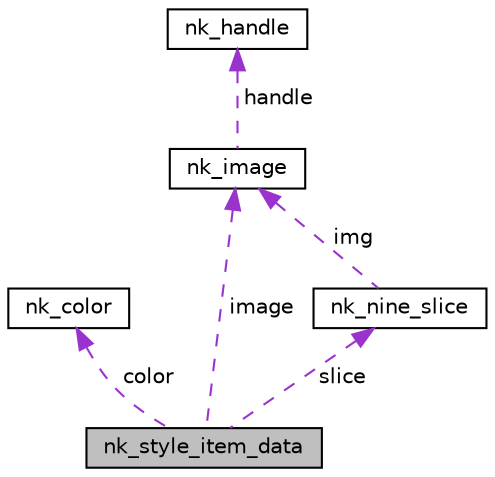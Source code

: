 digraph "nk_style_item_data"
{
 // LATEX_PDF_SIZE
  edge [fontname="Helvetica",fontsize="10",labelfontname="Helvetica",labelfontsize="10"];
  node [fontname="Helvetica",fontsize="10",shape=record];
  Node1 [label="nk_style_item_data",height=0.2,width=0.4,color="black", fillcolor="grey75", style="filled", fontcolor="black",tooltip=" "];
  Node2 -> Node1 [dir="back",color="darkorchid3",fontsize="10",style="dashed",label=" color" ,fontname="Helvetica"];
  Node2 [label="nk_color",height=0.2,width=0.4,color="black", fillcolor="white", style="filled",URL="$structnk__color.html",tooltip=" "];
  Node3 -> Node1 [dir="back",color="darkorchid3",fontsize="10",style="dashed",label=" image" ,fontname="Helvetica"];
  Node3 [label="nk_image",height=0.2,width=0.4,color="black", fillcolor="white", style="filled",URL="$structnk__image.html",tooltip=" "];
  Node4 -> Node3 [dir="back",color="darkorchid3",fontsize="10",style="dashed",label=" handle" ,fontname="Helvetica"];
  Node4 [label="nk_handle",height=0.2,width=0.4,color="black", fillcolor="white", style="filled",URL="$unionnk__handle.html",tooltip=" "];
  Node5 -> Node1 [dir="back",color="darkorchid3",fontsize="10",style="dashed",label=" slice" ,fontname="Helvetica"];
  Node5 [label="nk_nine_slice",height=0.2,width=0.4,color="black", fillcolor="white", style="filled",URL="$structnk__nine__slice.html",tooltip=" "];
  Node3 -> Node5 [dir="back",color="darkorchid3",fontsize="10",style="dashed",label=" img" ,fontname="Helvetica"];
}
